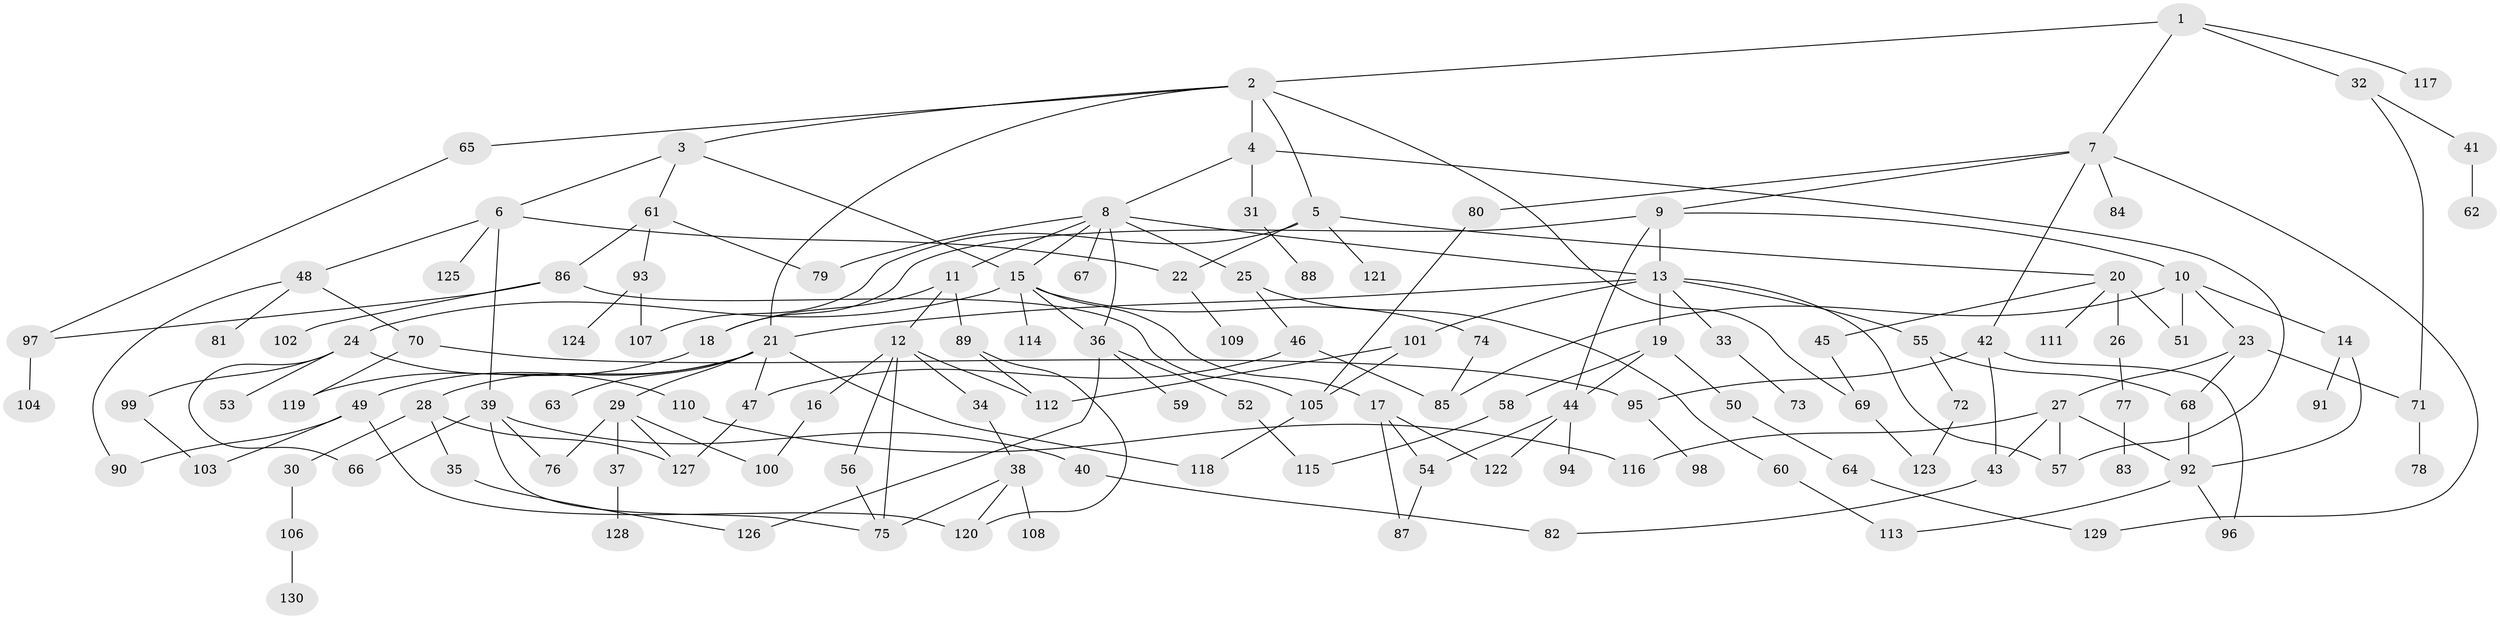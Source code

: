 // Generated by graph-tools (version 1.1) at 2025/25/03/09/25 03:25:31]
// undirected, 130 vertices, 181 edges
graph export_dot {
graph [start="1"]
  node [color=gray90,style=filled];
  1;
  2;
  3;
  4;
  5;
  6;
  7;
  8;
  9;
  10;
  11;
  12;
  13;
  14;
  15;
  16;
  17;
  18;
  19;
  20;
  21;
  22;
  23;
  24;
  25;
  26;
  27;
  28;
  29;
  30;
  31;
  32;
  33;
  34;
  35;
  36;
  37;
  38;
  39;
  40;
  41;
  42;
  43;
  44;
  45;
  46;
  47;
  48;
  49;
  50;
  51;
  52;
  53;
  54;
  55;
  56;
  57;
  58;
  59;
  60;
  61;
  62;
  63;
  64;
  65;
  66;
  67;
  68;
  69;
  70;
  71;
  72;
  73;
  74;
  75;
  76;
  77;
  78;
  79;
  80;
  81;
  82;
  83;
  84;
  85;
  86;
  87;
  88;
  89;
  90;
  91;
  92;
  93;
  94;
  95;
  96;
  97;
  98;
  99;
  100;
  101;
  102;
  103;
  104;
  105;
  106;
  107;
  108;
  109;
  110;
  111;
  112;
  113;
  114;
  115;
  116;
  117;
  118;
  119;
  120;
  121;
  122;
  123;
  124;
  125;
  126;
  127;
  128;
  129;
  130;
  1 -- 2;
  1 -- 7;
  1 -- 32;
  1 -- 117;
  2 -- 3;
  2 -- 4;
  2 -- 5;
  2 -- 21;
  2 -- 65;
  2 -- 69;
  3 -- 6;
  3 -- 61;
  3 -- 15;
  4 -- 8;
  4 -- 31;
  4 -- 57;
  5 -- 20;
  5 -- 22;
  5 -- 121;
  5 -- 107;
  6 -- 39;
  6 -- 48;
  6 -- 125;
  6 -- 22;
  7 -- 9;
  7 -- 42;
  7 -- 80;
  7 -- 84;
  7 -- 129;
  8 -- 11;
  8 -- 13;
  8 -- 15;
  8 -- 25;
  8 -- 36;
  8 -- 67;
  8 -- 79;
  9 -- 10;
  9 -- 18;
  9 -- 44;
  9 -- 13;
  10 -- 14;
  10 -- 23;
  10 -- 51;
  10 -- 85;
  11 -- 12;
  11 -- 89;
  11 -- 18;
  12 -- 16;
  12 -- 34;
  12 -- 56;
  12 -- 112;
  12 -- 75;
  13 -- 19;
  13 -- 33;
  13 -- 55;
  13 -- 101;
  13 -- 57;
  13 -- 21;
  14 -- 91;
  14 -- 92;
  15 -- 17;
  15 -- 24;
  15 -- 74;
  15 -- 114;
  15 -- 36;
  16 -- 100;
  17 -- 54;
  17 -- 87;
  17 -- 122;
  18 -- 119;
  19 -- 50;
  19 -- 58;
  19 -- 44;
  20 -- 26;
  20 -- 45;
  20 -- 111;
  20 -- 51;
  21 -- 28;
  21 -- 29;
  21 -- 47;
  21 -- 49;
  21 -- 63;
  21 -- 118;
  22 -- 109;
  23 -- 27;
  23 -- 71;
  23 -- 68;
  24 -- 53;
  24 -- 66;
  24 -- 99;
  24 -- 110;
  25 -- 46;
  25 -- 60;
  26 -- 77;
  27 -- 116;
  27 -- 57;
  27 -- 43;
  27 -- 92;
  28 -- 30;
  28 -- 35;
  28 -- 127;
  29 -- 37;
  29 -- 76;
  29 -- 100;
  29 -- 127;
  30 -- 106;
  31 -- 88;
  32 -- 41;
  32 -- 71;
  33 -- 73;
  34 -- 38;
  35 -- 126;
  36 -- 52;
  36 -- 59;
  36 -- 126;
  37 -- 128;
  38 -- 75;
  38 -- 108;
  38 -- 120;
  39 -- 40;
  39 -- 66;
  39 -- 75;
  39 -- 76;
  40 -- 82;
  41 -- 62;
  42 -- 43;
  42 -- 96;
  42 -- 95;
  43 -- 82;
  44 -- 94;
  44 -- 122;
  44 -- 54;
  45 -- 69;
  46 -- 47;
  46 -- 85;
  47 -- 127;
  48 -- 70;
  48 -- 81;
  48 -- 90;
  49 -- 120;
  49 -- 90;
  49 -- 103;
  50 -- 64;
  52 -- 115;
  54 -- 87;
  55 -- 68;
  55 -- 72;
  56 -- 75;
  58 -- 115;
  60 -- 113;
  61 -- 86;
  61 -- 93;
  61 -- 79;
  64 -- 129;
  65 -- 97;
  68 -- 92;
  69 -- 123;
  70 -- 95;
  70 -- 119;
  71 -- 78;
  72 -- 123;
  74 -- 85;
  77 -- 83;
  80 -- 105;
  86 -- 102;
  86 -- 105;
  86 -- 97;
  89 -- 120;
  89 -- 112;
  92 -- 113;
  92 -- 96;
  93 -- 107;
  93 -- 124;
  95 -- 98;
  97 -- 104;
  99 -- 103;
  101 -- 112;
  101 -- 105;
  105 -- 118;
  106 -- 130;
  110 -- 116;
}
